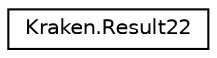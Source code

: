 digraph "Graphical Class Hierarchy"
{
 // LATEX_PDF_SIZE
  edge [fontname="Helvetica",fontsize="10",labelfontname="Helvetica",labelfontsize="10"];
  node [fontname="Helvetica",fontsize="10",shape=record];
  rankdir="LR";
  Node0 [label="Kraken.Result22",height=0.2,width=0.4,color="black", fillcolor="white", style="filled",URL="$class_kraken_1_1_result22.html",tooltip=" "];
}
